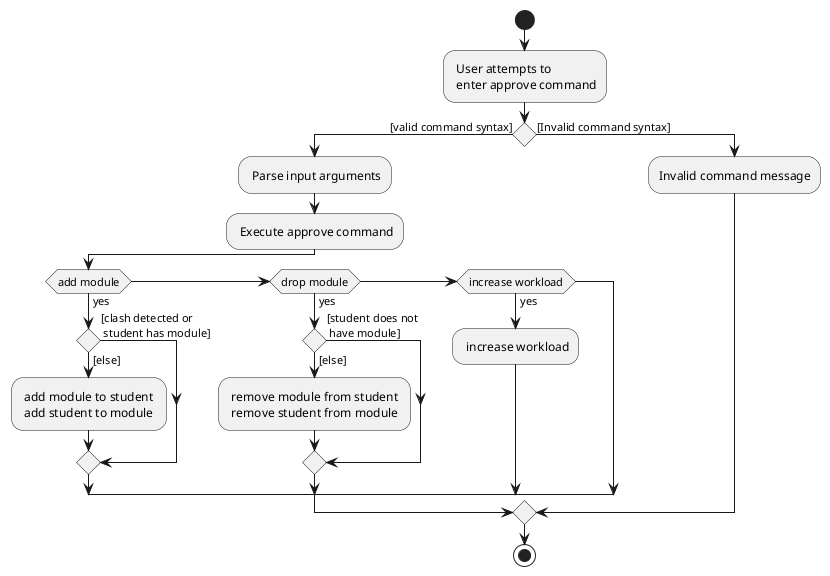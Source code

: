 @startuml

start
- User attempts to\n enter approve command
if () then ([valid command syntax])

    - Parse input arguments
    - Execute approve command

    if (add module) then (yes)
        
        if () then ([clash detected or\n student has module])
            
        else ([else])
            - add module to student \n add student to module
        endif

    elseif (drop module) then (yes)
        
        if () then ([student does not\n have module])

        else([else])
            - remove module from student \n remove student from module
        endif

    elseif (increase workload) then (yes)
        - increase workload 
    endif


else ([Invalid command syntax])
-Invalid command message
endif

stop
@enduml
